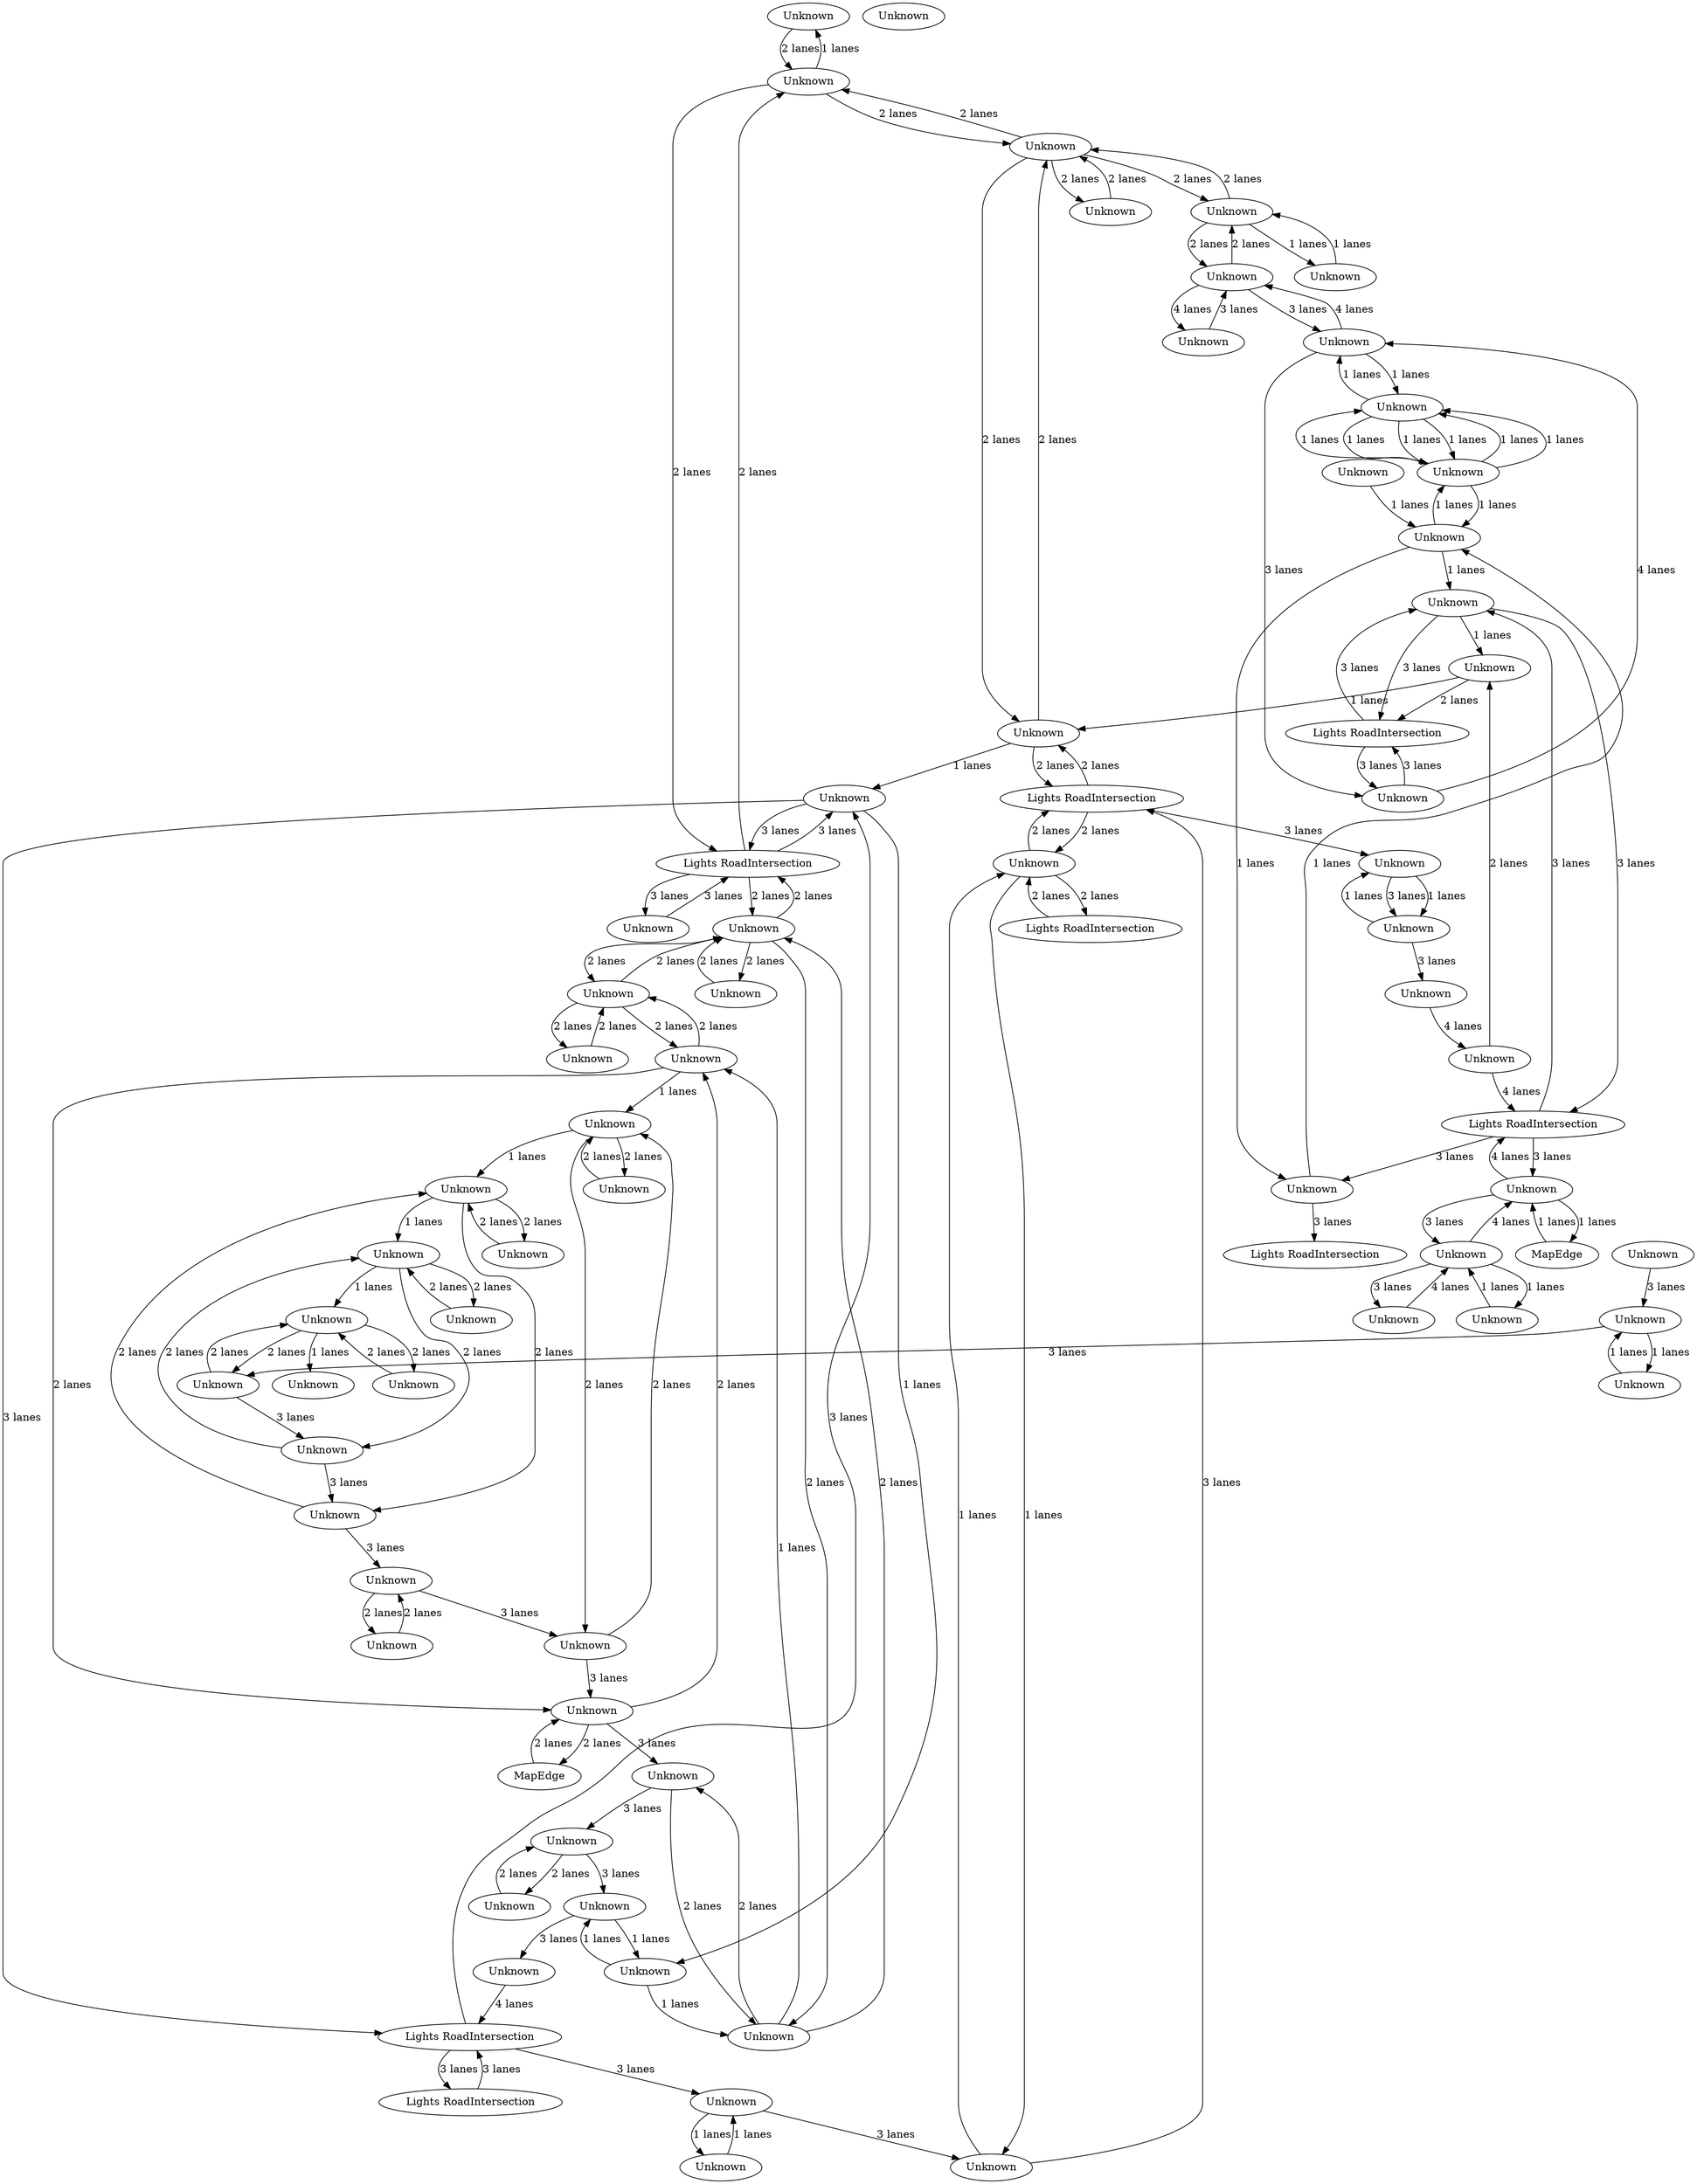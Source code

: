 digraph {
    0 [ label = "Unknown" ]
    1 [ label = "Unknown" ]
    2 [ label = "Unknown" ]
    3 [ label = "Lights RoadIntersection" ]
    4 [ label = "Unknown" ]
    5 [ label = "Unknown" ]
    6 [ label = "Unknown" ]
    7 [ label = "Unknown" ]
    8 [ label = "Unknown" ]
    9 [ label = "Lights RoadIntersection" ]
    10 [ label = "Lights RoadIntersection" ]
    11 [ label = "Lights RoadIntersection" ]
    12 [ label = "Lights RoadIntersection" ]
    13 [ label = "Unknown" ]
    14 [ label = "Unknown" ]
    15 [ label = "Lights RoadIntersection" ]
    16 [ label = "Lights RoadIntersection" ]
    17 [ label = "Unknown" ]
    18 [ label = "Unknown" ]
    19 [ label = "Unknown" ]
    20 [ label = "Unknown" ]
    21 [ label = "Unknown" ]
    22 [ label = "Unknown" ]
    23 [ label = "Unknown" ]
    24 [ label = "Unknown" ]
    25 [ label = "Unknown" ]
    26 [ label = "Unknown" ]
    27 [ label = "Unknown" ]
    28 [ label = "MapEdge" ]
    29 [ label = "Unknown" ]
    30 [ label = "Unknown" ]
    31 [ label = "Unknown" ]
    32 [ label = "Unknown" ]
    33 [ label = "Unknown" ]
    34 [ label = "Unknown" ]
    35 [ label = "Unknown" ]
    36 [ label = "Unknown" ]
    37 [ label = "Unknown" ]
    38 [ label = "Unknown" ]
    39 [ label = "Unknown" ]
    40 [ label = "Unknown" ]
    41 [ label = "Unknown" ]
    42 [ label = "Unknown" ]
    43 [ label = "Unknown" ]
    44 [ label = "Lights RoadIntersection" ]
    45 [ label = "Unknown" ]
    46 [ label = "Unknown" ]
    47 [ label = "Unknown" ]
    48 [ label = "Unknown" ]
    49 [ label = "Unknown" ]
    50 [ label = "Unknown" ]
    51 [ label = "Unknown" ]
    52 [ label = "Unknown" ]
    53 [ label = "Unknown" ]
    54 [ label = "Unknown" ]
    55 [ label = "Unknown" ]
    56 [ label = "Unknown" ]
    57 [ label = "Unknown" ]
    58 [ label = "Unknown" ]
    59 [ label = "Unknown" ]
    60 [ label = "Unknown" ]
    61 [ label = "Unknown" ]
    62 [ label = "Unknown" ]
    63 [ label = "Unknown" ]
    64 [ label = "Unknown" ]
    65 [ label = "MapEdge" ]
    66 [ label = "Unknown" ]
    67 [ label = "Unknown" ]
    68 [ label = "Unknown" ]
    69 [ label = "Unknown" ]
    70 [ label = "Unknown" ]
    71 [ label = "Unknown" ]
    72 [ label = "Unknown" ]
    73 [ label = "Unknown" ]
    0 -> 68 [ label = "2 lanes" ]
    68 -> 0 [ label = "1 lanes" ]
    5 -> 37 [ label = "2 lanes" ]
    37 -> 5 [ label = "2 lanes" ]
    37 -> 6 [ label = "2 lanes" ]
    6 -> 37 [ label = "2 lanes" ]
    13 -> 36 [ label = "2 lanes" ]
    36 -> 13 [ label = "2 lanes" ]
    36 -> 14 [ label = "2 lanes" ]
    14 -> 36 [ label = "2 lanes" ]
    35 -> 19 [ label = "2 lanes" ]
    19 -> 35 [ label = "2 lanes" ]
    62 -> 35 [ label = "2 lanes" ]
    35 -> 62 [ label = "2 lanes" ]
    18 -> 66 [ label = "2 lanes" ]
    66 -> 18 [ label = "2 lanes" ]
    2 -> 29 [ label = "2 lanes" ]
    29 -> 2 [ label = "2 lanes" ]
    29 -> 69 [ label = "2 lanes" ]
    69 -> 29 [ label = "2 lanes" ]
    17 -> 65 [ label = "2 lanes" ]
    65 -> 17 [ label = "2 lanes" ]
    20 -> 39 [ label = "2 lanes" ]
    39 -> 20 [ label = "2 lanes" ]
    21 -> 20 [ label = "2 lanes" ]
    20 -> 21 [ label = "2 lanes" ]
    39 -> 17 [ label = "2 lanes" ]
    17 -> 39 [ label = "2 lanes" ]
    25 -> 22 [ label = "1 lanes" ]
    22 -> 25 [ label = "1 lanes" ]
    28 -> 27 [ label = "1 lanes" ]
    27 -> 28 [ label = "1 lanes" ]
    29 -> 32 [ label = "1 lanes" ]
    32 -> 29 [ label = "1 lanes" ]
    7 -> 20 [ label = "2 lanes" ]
    20 -> 7 [ label = "2 lanes" ]
    10 -> 7 [ label = "2 lanes" ]
    7 -> 10 [ label = "2 lanes" ]
    68 -> 10 [ label = "2 lanes" ]
    10 -> 68 [ label = "2 lanes" ]
    7 -> 40 [ label = "2 lanes" ]
    40 -> 7 [ label = "2 lanes" ]
    40 -> 8 [ label = "2 lanes" ]
    8 -> 40 [ label = "2 lanes" ]
    64 -> 7 [ label = "2 lanes" ]
    7 -> 64 [ label = "2 lanes" ]
    38 -> 24 [ label = "2 lanes" ]
    24 -> 38 [ label = "2 lanes" ]
    63 -> 38 [ label = "2 lanes" ]
    38 -> 63 [ label = "2 lanes" ]
    27 -> 72 [ label = "3 lanes" ]
    72 -> 27 [ label = "4 lanes" ]
    72 -> 26 [ label = "3 lanes" ]
    26 -> 72 [ label = "4 lanes" ]
    10 -> 41 [ label = "3 lanes" ]
    41 -> 10 [ label = "3 lanes" ]
    31 -> 10 [ label = "3 lanes" ]
    10 -> 31 [ label = "3 lanes" ]
    41 -> 11 [ label = "3 lanes" ]
    11 -> 41 [ label = "3 lanes" ]
    43 -> 9 [ label = "3 lanes" ]
    6 -> 18 [ label = "3 lanes" ]
    14 -> 6 [ label = "3 lanes" ]
    17 -> 8 [ label = "3 lanes" ]
    18 -> 24 [ label = "3 lanes" ]
    19 -> 14 [ label = "3 lanes" ]
    24 -> 17 [ label = "3 lanes" ]
    25 -> 19 [ label = "3 lanes" ]
    33 -> 25 [ label = "3 lanes" ]
    4 -> 54 [ label = "3 lanes" ]
    8 -> 4 [ label = "3 lanes" ]
    54 -> 30 [ label = "3 lanes" ]
    34 -> 23 [ label = "4 lanes" ]
    23 -> 3 [ label = "4 lanes" ]
    30 -> 11 [ label = "4 lanes" ]
    11 -> 56 [ label = "3 lanes" ]
    15 -> 48 [ label = "3 lanes" ]
    46 -> 15 [ label = "3 lanes" ]
    48 -> 49 [ label = "3 lanes" ]
    49 -> 34 [ label = "3 lanes" ]
    56 -> 46 [ label = "3 lanes" ]
    23 -> 52 [ label = "2 lanes" ]
    52 -> 44 [ label = "2 lanes" ]
    54 -> 45 [ label = "1 lanes" ]
    45 -> 54 [ label = "1 lanes" ]
    47 -> 46 [ label = "1 lanes" ]
    46 -> 47 [ label = "1 lanes" ]
    49 -> 48 [ label = "1 lanes" ]
    48 -> 49 [ label = "1 lanes" ]
    15 -> 47 [ label = "2 lanes" ]
    47 -> 15 [ label = "2 lanes" ]
    47 -> 16 [ label = "2 lanes" ]
    16 -> 47 [ label = "2 lanes" ]
    4 -> 67 [ label = "2 lanes" ]
    67 -> 4 [ label = "2 lanes" ]
    12 -> 11 [ label = "3 lanes" ]
    11 -> 12 [ label = "3 lanes" ]
    3 -> 27 [ label = "3 lanes" ]
    27 -> 3 [ label = "4 lanes" ]
    42 -> 44 [ label = "3 lanes" ]
    44 -> 42 [ label = "3 lanes" ]
    1 -> 2 [ label = "3 lanes" ]
    2 -> 1 [ label = "4 lanes" ]
    2 -> 58 [ label = "3 lanes" ]
    58 -> 2 [ label = "4 lanes" ]
    58 -> 42 [ label = "3 lanes" ]
    42 -> 58 [ label = "4 lanes" ]
    36 -> 35 [ label = "1 lanes" ]
    37 -> 36 [ label = "1 lanes" ]
    38 -> 37 [ label = "1 lanes" ]
    39 -> 38 [ label = "1 lanes" ]
    40 -> 39 [ label = "1 lanes" ]
    45 -> 40 [ label = "1 lanes" ]
    51 -> 41 [ label = "1 lanes" ]
    41 -> 45 [ label = "1 lanes" ]
    52 -> 51 [ label = "1 lanes" ]
    53 -> 52 [ label = "1 lanes" ]
    61 -> 53 [ label = "1 lanes" ]
    35 -> 55 [ label = "1 lanes" ]
    71 -> 61 [ label = "1 lanes" ]
    44 -> 53 [ label = "3 lanes" ]
    53 -> 44 [ label = "3 lanes" ]
    53 -> 3 [ label = "3 lanes" ]
    3 -> 53 [ label = "3 lanes" ]
    3 -> 43 [ label = "3 lanes" ]
    56 -> 57 [ label = "1 lanes" ]
    57 -> 56 [ label = "1 lanes" ]
    58 -> 59 [ label = "1 lanes" ]
    59 -> 58 [ label = "1 lanes" ]
    59 -> 60 [ label = "1 lanes" ]
    60 -> 59 [ label = "1 lanes" ]
    60 -> 61 [ label = "1 lanes" ]
    61 -> 60 [ label = "1 lanes" ]
    61 -> 43 [ label = "1 lanes" ]
    43 -> 61 [ label = "1 lanes" ]
    59 -> 60 [ label = "1 lanes" ]
    60 -> 59 [ label = "1 lanes" ]
    59 -> 60 [ label = "1 lanes" ]
    60 -> 59 [ label = "1 lanes" ]
    51 -> 15 [ label = "2 lanes" ]
    15 -> 51 [ label = "2 lanes" ]
    69 -> 51 [ label = "2 lanes" ]
    51 -> 69 [ label = "2 lanes" ]
    69 -> 68 [ label = "2 lanes" ]
    68 -> 69 [ label = "2 lanes" ]
    70 -> 69 [ label = "2 lanes" ]
    69 -> 70 [ label = "2 lanes" ]
    72 -> 73 [ label = "1 lanes" ]
    73 -> 72 [ label = "1 lanes" ]
}
